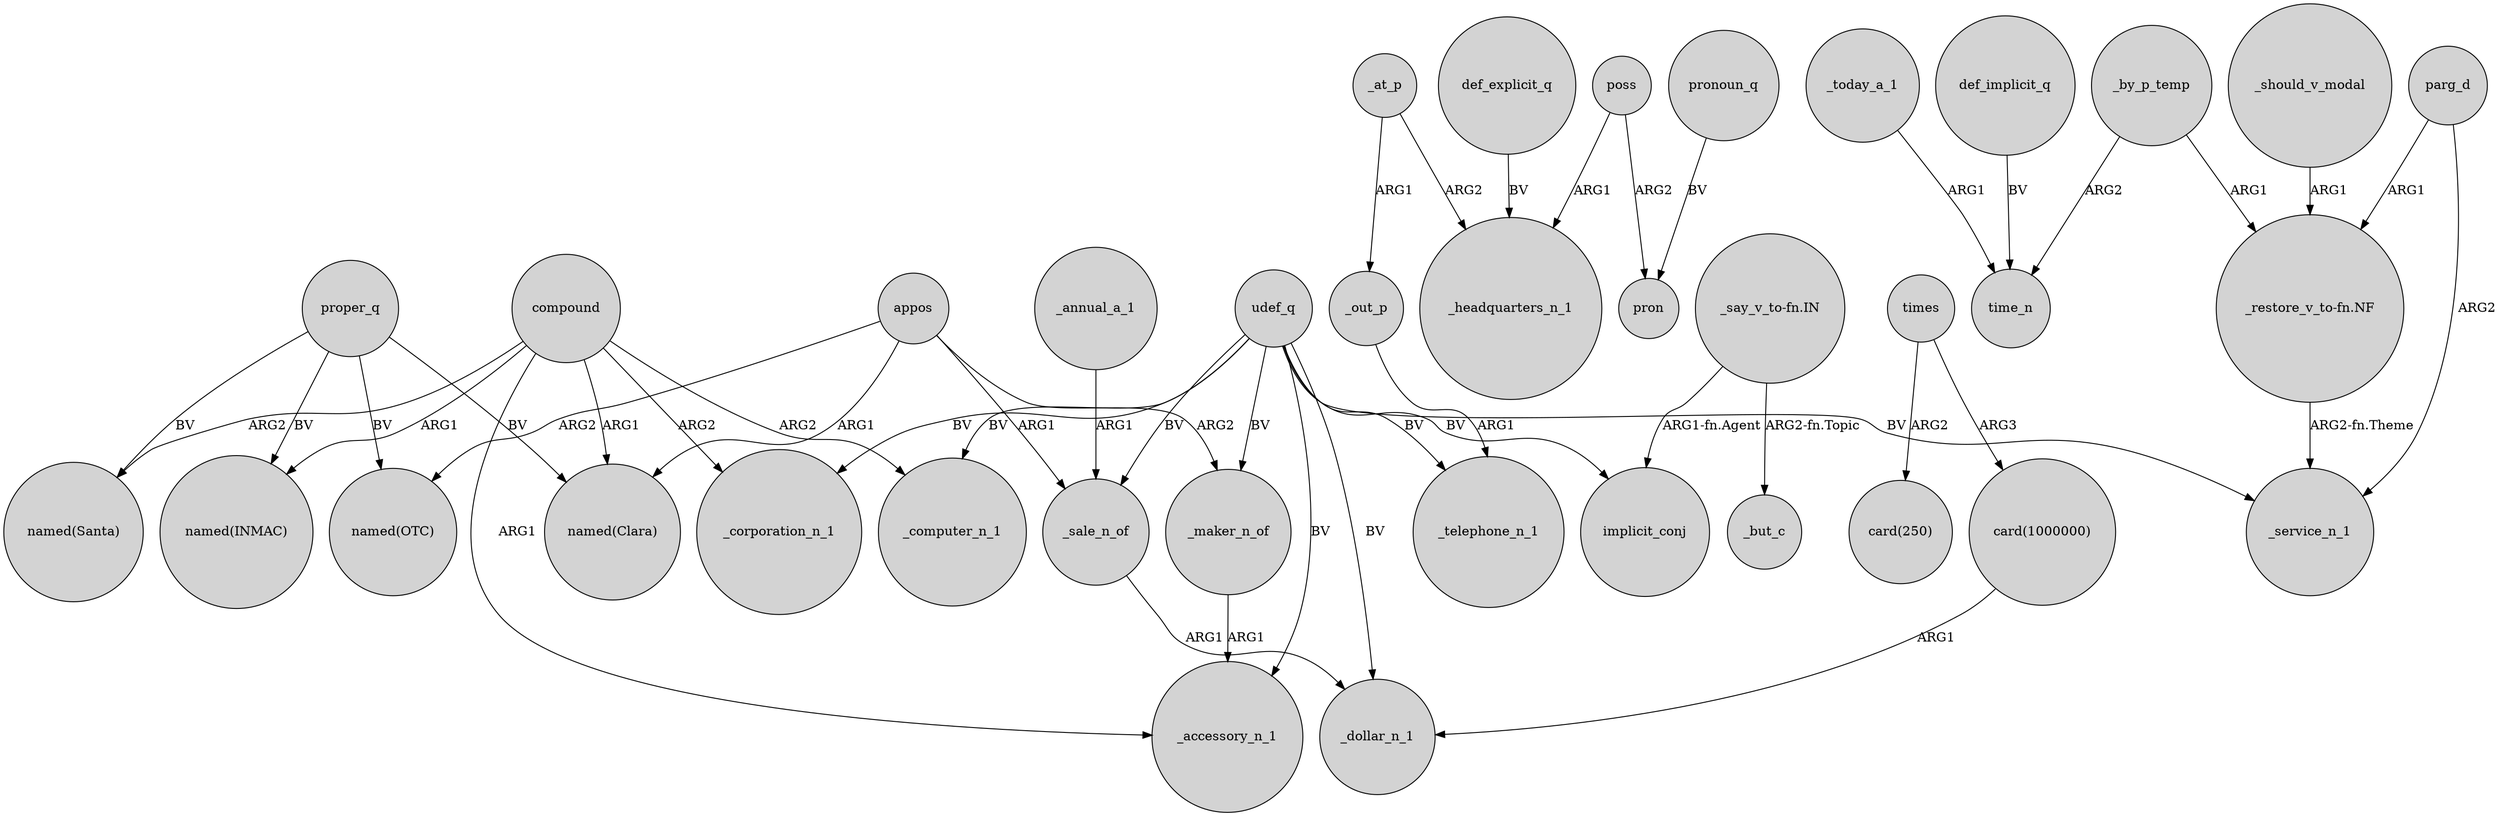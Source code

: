 digraph {
	node [shape=circle style=filled]
	proper_q -> "named(Clara)" [label=BV]
	"card(1000000)" -> _dollar_n_1 [label=ARG1]
	_today_a_1 -> time_n [label=ARG1]
	poss -> pron [label=ARG2]
	udef_q -> _telephone_n_1 [label=BV]
	compound -> _accessory_n_1 [label=ARG1]
	appos -> "named(OTC)" [label=ARG2]
	udef_q -> _accessory_n_1 [label=BV]
	proper_q -> "named(OTC)" [label=BV]
	compound -> _corporation_n_1 [label=ARG2]
	parg_d -> _service_n_1 [label=ARG2]
	compound -> "named(Santa)" [label=ARG2]
	_by_p_temp -> "_restore_v_to-fn.NF" [label=ARG1]
	times -> "card(250)" [label=ARG2]
	"_restore_v_to-fn.NF" -> _service_n_1 [label="ARG2-fn.Theme"]
	udef_q -> implicit_conj [label=BV]
	compound -> "named(INMAC)" [label=ARG1]
	_at_p -> _out_p [label=ARG1]
	udef_q -> _computer_n_1 [label=BV]
	proper_q -> "named(Santa)" [label=BV]
	appos -> _maker_n_of [label=ARG2]
	compound -> _computer_n_1 [label=ARG2]
	"_say_v_to-fn.IN" -> _but_c [label="ARG2-fn.Topic"]
	_annual_a_1 -> _sale_n_of [label=ARG1]
	udef_q -> _corporation_n_1 [label=BV]
	pronoun_q -> pron [label=BV]
	appos -> "named(Clara)" [label=ARG1]
	_maker_n_of -> _accessory_n_1 [label=ARG1]
	appos -> _sale_n_of [label=ARG1]
	udef_q -> _service_n_1 [label=BV]
	_should_v_modal -> "_restore_v_to-fn.NF" [label=ARG1]
	times -> "card(1000000)" [label=ARG3]
	parg_d -> "_restore_v_to-fn.NF" [label=ARG1]
	udef_q -> _maker_n_of [label=BV]
	proper_q -> "named(INMAC)" [label=BV]
	udef_q -> _sale_n_of [label=BV]
	_out_p -> _telephone_n_1 [label=ARG1]
	"_say_v_to-fn.IN" -> implicit_conj [label="ARG1-fn.Agent"]
	def_explicit_q -> _headquarters_n_1 [label=BV]
	_at_p -> _headquarters_n_1 [label=ARG2]
	_by_p_temp -> time_n [label=ARG2]
	compound -> "named(Clara)" [label=ARG1]
	udef_q -> _dollar_n_1 [label=BV]
	def_implicit_q -> time_n [label=BV]
	_sale_n_of -> _dollar_n_1 [label=ARG1]
	poss -> _headquarters_n_1 [label=ARG1]
}
